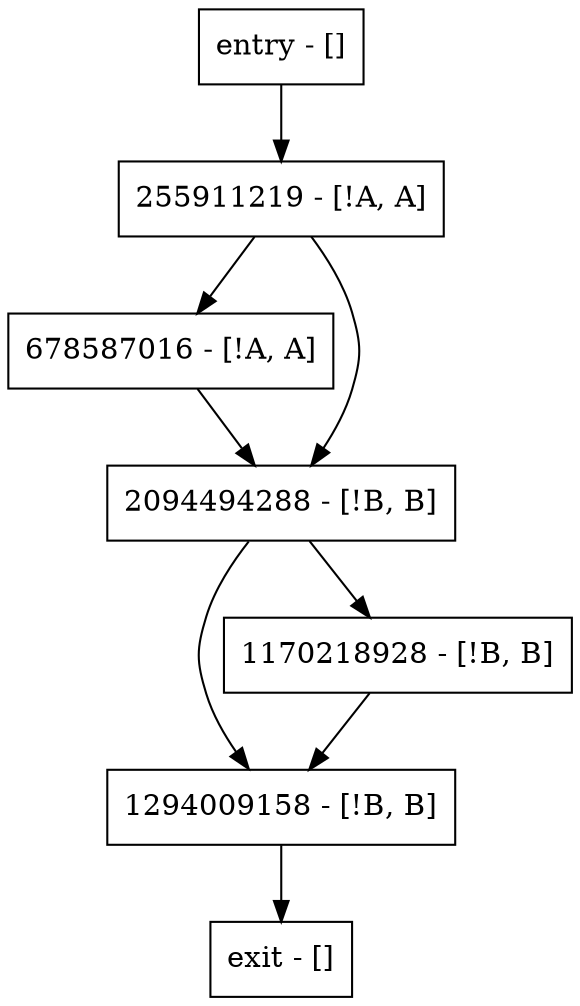 digraph main {
node [shape=record];
255911219 [label="255911219 - [!A, A]"];
entry [label="entry - []"];
exit [label="exit - []"];
678587016 [label="678587016 - [!A, A]"];
2094494288 [label="2094494288 - [!B, B]"];
1294009158 [label="1294009158 - [!B, B]"];
1170218928 [label="1170218928 - [!B, B]"];
entry;
exit;
255911219 -> 678587016;
255911219 -> 2094494288;
entry -> 255911219;
678587016 -> 2094494288;
2094494288 -> 1294009158;
2094494288 -> 1170218928;
1294009158 -> exit;
1170218928 -> 1294009158;
}
